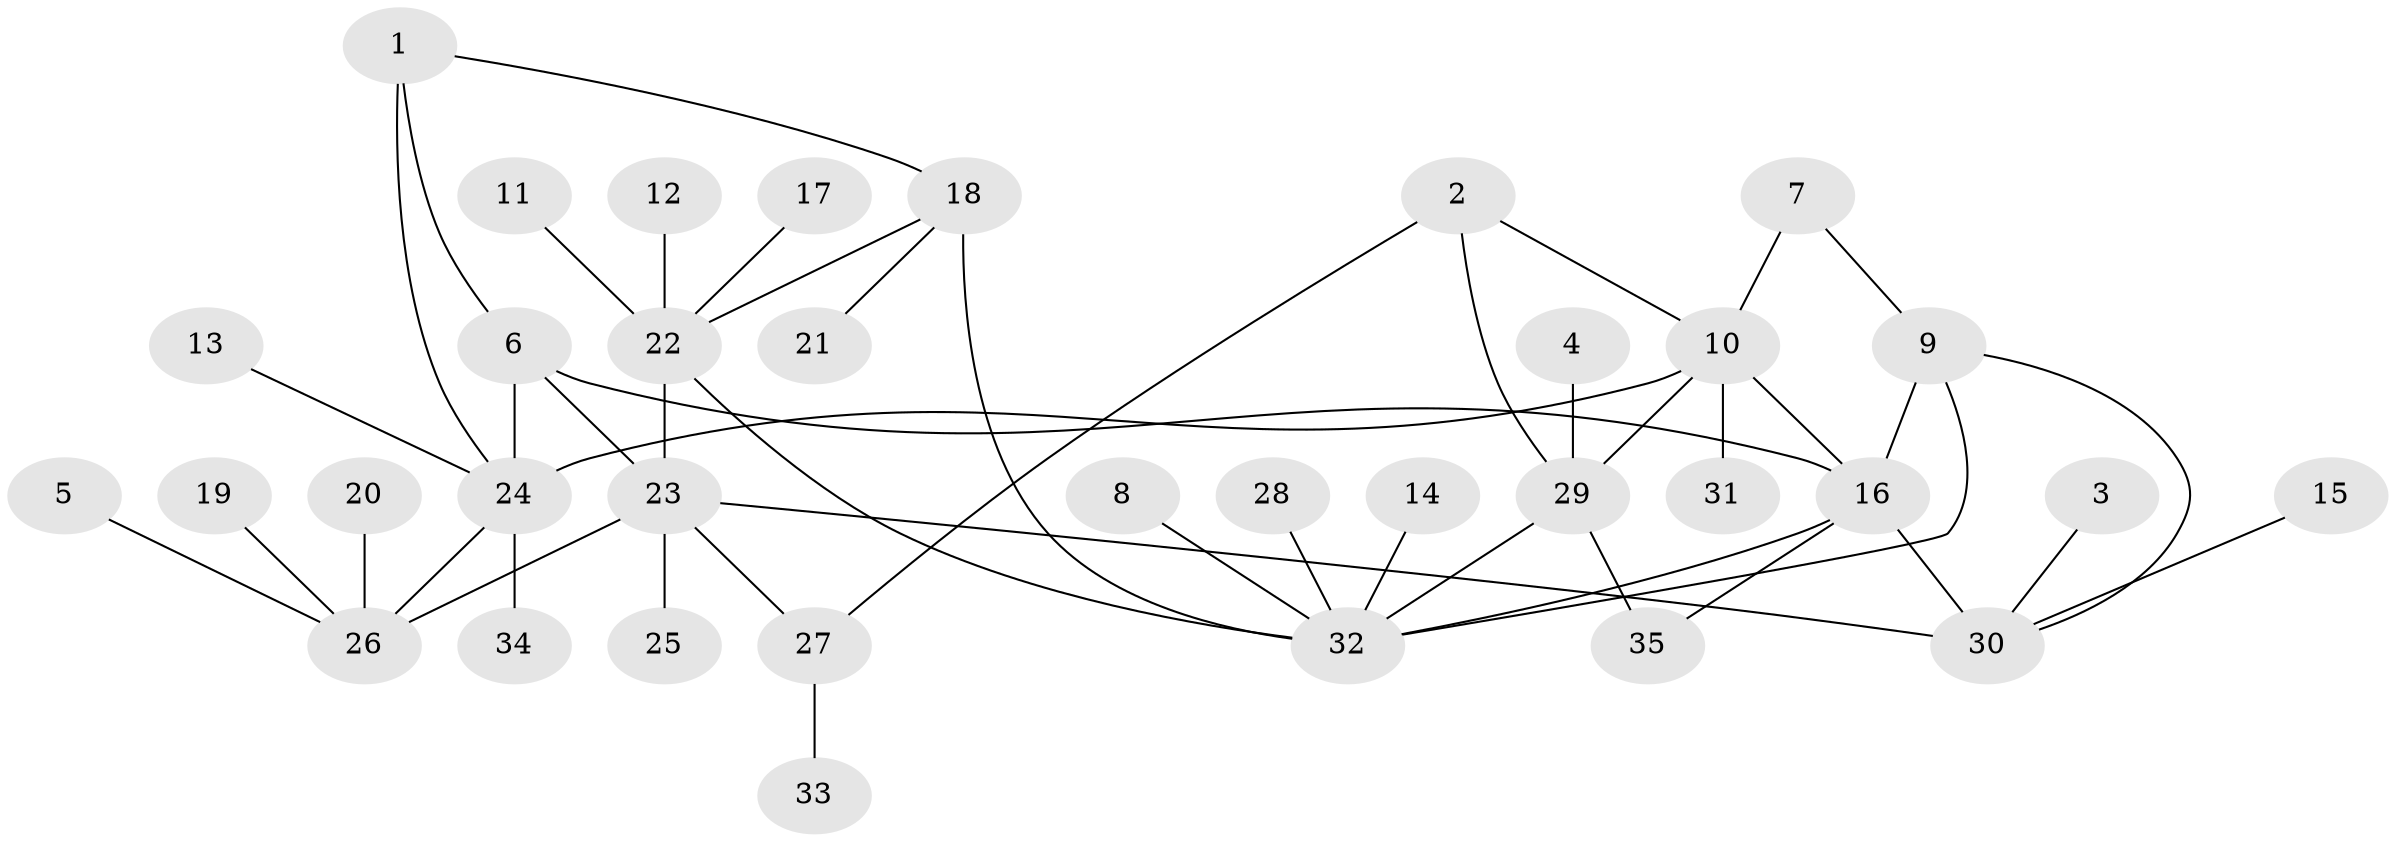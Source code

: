 // original degree distribution, {3: 0.05970149253731343, 6: 0.04477611940298507, 8: 0.05970149253731343, 10: 0.014925373134328358, 5: 0.04477611940298507, 9: 0.014925373134328358, 2: 0.13432835820895522, 7: 0.029850746268656716, 1: 0.5970149253731343}
// Generated by graph-tools (version 1.1) at 2025/02/03/09/25 03:02:47]
// undirected, 35 vertices, 48 edges
graph export_dot {
graph [start="1"]
  node [color=gray90,style=filled];
  1;
  2;
  3;
  4;
  5;
  6;
  7;
  8;
  9;
  10;
  11;
  12;
  13;
  14;
  15;
  16;
  17;
  18;
  19;
  20;
  21;
  22;
  23;
  24;
  25;
  26;
  27;
  28;
  29;
  30;
  31;
  32;
  33;
  34;
  35;
  1 -- 6 [weight=1.0];
  1 -- 18 [weight=1.0];
  1 -- 24 [weight=1.0];
  2 -- 10 [weight=1.0];
  2 -- 27 [weight=1.0];
  2 -- 29 [weight=1.0];
  3 -- 30 [weight=1.0];
  4 -- 29 [weight=1.0];
  5 -- 26 [weight=1.0];
  6 -- 16 [weight=2.0];
  6 -- 23 [weight=1.0];
  6 -- 24 [weight=1.0];
  7 -- 9 [weight=1.0];
  7 -- 10 [weight=1.0];
  8 -- 32 [weight=1.0];
  9 -- 16 [weight=1.0];
  9 -- 30 [weight=1.0];
  9 -- 32 [weight=1.0];
  10 -- 16 [weight=1.0];
  10 -- 24 [weight=1.0];
  10 -- 29 [weight=1.0];
  10 -- 31 [weight=1.0];
  11 -- 22 [weight=1.0];
  12 -- 22 [weight=1.0];
  13 -- 24 [weight=1.0];
  14 -- 32 [weight=1.0];
  15 -- 30 [weight=1.0];
  16 -- 30 [weight=2.0];
  16 -- 32 [weight=1.0];
  16 -- 35 [weight=1.0];
  17 -- 22 [weight=1.0];
  18 -- 21 [weight=1.0];
  18 -- 22 [weight=1.0];
  18 -- 32 [weight=1.0];
  19 -- 26 [weight=1.0];
  20 -- 26 [weight=1.0];
  22 -- 23 [weight=1.0];
  22 -- 32 [weight=1.0];
  23 -- 25 [weight=1.0];
  23 -- 26 [weight=1.0];
  23 -- 27 [weight=2.0];
  23 -- 30 [weight=1.0];
  24 -- 26 [weight=1.0];
  24 -- 34 [weight=1.0];
  27 -- 33 [weight=1.0];
  28 -- 32 [weight=1.0];
  29 -- 32 [weight=1.0];
  29 -- 35 [weight=1.0];
}
